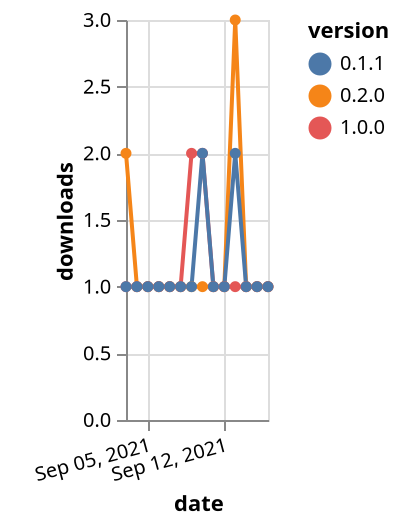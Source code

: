 {"$schema": "https://vega.github.io/schema/vega-lite/v5.json", "description": "A simple bar chart with embedded data.", "data": {"values": [{"date": "2021-09-03", "total": 323, "delta": 2, "version": "0.2.0"}, {"date": "2021-09-04", "total": 324, "delta": 1, "version": "0.2.0"}, {"date": "2021-09-05", "total": 325, "delta": 1, "version": "0.2.0"}, {"date": "2021-09-06", "total": 326, "delta": 1, "version": "0.2.0"}, {"date": "2021-09-07", "total": 327, "delta": 1, "version": "0.2.0"}, {"date": "2021-09-08", "total": 328, "delta": 1, "version": "0.2.0"}, {"date": "2021-09-09", "total": 329, "delta": 1, "version": "0.2.0"}, {"date": "2021-09-10", "total": 330, "delta": 1, "version": "0.2.0"}, {"date": "2021-09-11", "total": 331, "delta": 1, "version": "0.2.0"}, {"date": "2021-09-12", "total": 332, "delta": 1, "version": "0.2.0"}, {"date": "2021-09-13", "total": 335, "delta": 3, "version": "0.2.0"}, {"date": "2021-09-14", "total": 336, "delta": 1, "version": "0.2.0"}, {"date": "2021-09-15", "total": 337, "delta": 1, "version": "0.2.0"}, {"date": "2021-09-16", "total": 338, "delta": 1, "version": "0.2.0"}, {"date": "2021-09-03", "total": 138, "delta": 1, "version": "1.0.0"}, {"date": "2021-09-04", "total": 139, "delta": 1, "version": "1.0.0"}, {"date": "2021-09-05", "total": 140, "delta": 1, "version": "1.0.0"}, {"date": "2021-09-06", "total": 141, "delta": 1, "version": "1.0.0"}, {"date": "2021-09-07", "total": 142, "delta": 1, "version": "1.0.0"}, {"date": "2021-09-08", "total": 143, "delta": 1, "version": "1.0.0"}, {"date": "2021-09-09", "total": 145, "delta": 2, "version": "1.0.0"}, {"date": "2021-09-10", "total": 147, "delta": 2, "version": "1.0.0"}, {"date": "2021-09-11", "total": 148, "delta": 1, "version": "1.0.0"}, {"date": "2021-09-12", "total": 149, "delta": 1, "version": "1.0.0"}, {"date": "2021-09-13", "total": 150, "delta": 1, "version": "1.0.0"}, {"date": "2021-09-14", "total": 151, "delta": 1, "version": "1.0.0"}, {"date": "2021-09-15", "total": 152, "delta": 1, "version": "1.0.0"}, {"date": "2021-09-16", "total": 153, "delta": 1, "version": "1.0.0"}, {"date": "2021-09-03", "total": 218, "delta": 1, "version": "0.1.1"}, {"date": "2021-09-04", "total": 219, "delta": 1, "version": "0.1.1"}, {"date": "2021-09-05", "total": 220, "delta": 1, "version": "0.1.1"}, {"date": "2021-09-06", "total": 221, "delta": 1, "version": "0.1.1"}, {"date": "2021-09-07", "total": 222, "delta": 1, "version": "0.1.1"}, {"date": "2021-09-08", "total": 223, "delta": 1, "version": "0.1.1"}, {"date": "2021-09-09", "total": 224, "delta": 1, "version": "0.1.1"}, {"date": "2021-09-10", "total": 226, "delta": 2, "version": "0.1.1"}, {"date": "2021-09-11", "total": 227, "delta": 1, "version": "0.1.1"}, {"date": "2021-09-12", "total": 228, "delta": 1, "version": "0.1.1"}, {"date": "2021-09-13", "total": 230, "delta": 2, "version": "0.1.1"}, {"date": "2021-09-14", "total": 231, "delta": 1, "version": "0.1.1"}, {"date": "2021-09-15", "total": 232, "delta": 1, "version": "0.1.1"}, {"date": "2021-09-16", "total": 233, "delta": 1, "version": "0.1.1"}]}, "width": "container", "mark": {"type": "line", "point": {"filled": true}}, "encoding": {"x": {"field": "date", "type": "temporal", "timeUnit": "yearmonthdate", "title": "date", "axis": {"labelAngle": -15}}, "y": {"field": "delta", "type": "quantitative", "title": "downloads"}, "color": {"field": "version", "type": "nominal"}, "tooltip": {"field": "delta"}}}